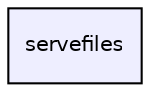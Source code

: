 digraph "servefiles" {
  compound=true
  node [ fontsize="10", fontname="Helvetica"];
  edge [ labelfontsize="10", labelfontname="Helvetica"];
  dir_24e518a1257fab4fa346a435774fd12d [shape=box, label="servefiles", style="filled", fillcolor="#eeeeff", pencolor="black", URL="dir_24e518a1257fab4fa346a435774fd12d.html"];
}
